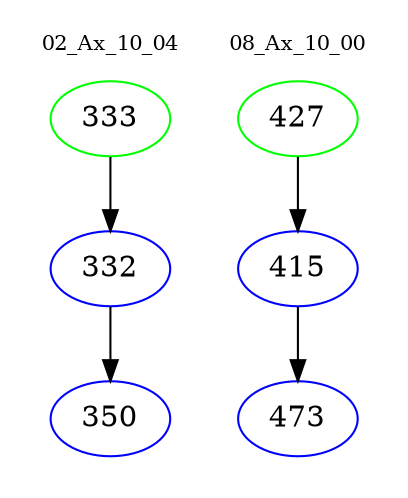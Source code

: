 digraph{
subgraph cluster_0 {
color = white
label = "02_Ax_10_04";
fontsize=10;
T0_333 [label="333", color="green"]
T0_333 -> T0_332 [color="black"]
T0_332 [label="332", color="blue"]
T0_332 -> T0_350 [color="black"]
T0_350 [label="350", color="blue"]
}
subgraph cluster_1 {
color = white
label = "08_Ax_10_00";
fontsize=10;
T1_427 [label="427", color="green"]
T1_427 -> T1_415 [color="black"]
T1_415 [label="415", color="blue"]
T1_415 -> T1_473 [color="black"]
T1_473 [label="473", color="blue"]
}
}
